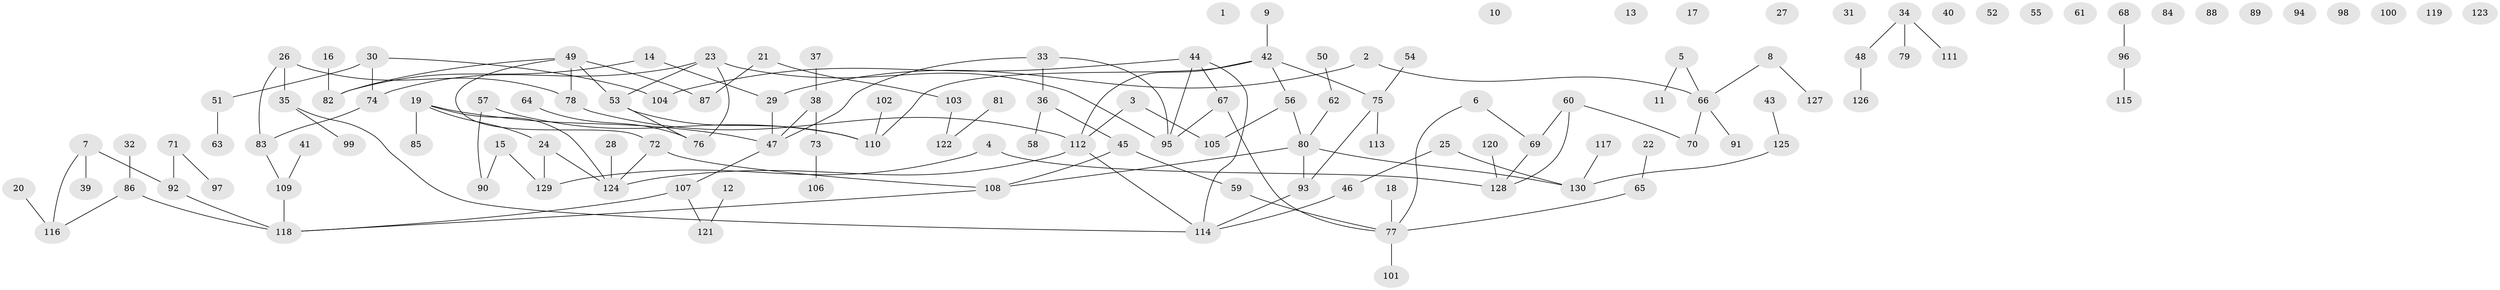 // coarse degree distribution, {0: 0.2, 2: 0.2, 5: 0.044444444444444446, 1: 0.28888888888888886, 3: 0.13333333333333333, 4: 0.05555555555555555, 6: 0.05555555555555555, 7: 0.022222222222222223}
// Generated by graph-tools (version 1.1) at 2025/23/03/03/25 07:23:30]
// undirected, 130 vertices, 134 edges
graph export_dot {
graph [start="1"]
  node [color=gray90,style=filled];
  1;
  2;
  3;
  4;
  5;
  6;
  7;
  8;
  9;
  10;
  11;
  12;
  13;
  14;
  15;
  16;
  17;
  18;
  19;
  20;
  21;
  22;
  23;
  24;
  25;
  26;
  27;
  28;
  29;
  30;
  31;
  32;
  33;
  34;
  35;
  36;
  37;
  38;
  39;
  40;
  41;
  42;
  43;
  44;
  45;
  46;
  47;
  48;
  49;
  50;
  51;
  52;
  53;
  54;
  55;
  56;
  57;
  58;
  59;
  60;
  61;
  62;
  63;
  64;
  65;
  66;
  67;
  68;
  69;
  70;
  71;
  72;
  73;
  74;
  75;
  76;
  77;
  78;
  79;
  80;
  81;
  82;
  83;
  84;
  85;
  86;
  87;
  88;
  89;
  90;
  91;
  92;
  93;
  94;
  95;
  96;
  97;
  98;
  99;
  100;
  101;
  102;
  103;
  104;
  105;
  106;
  107;
  108;
  109;
  110;
  111;
  112;
  113;
  114;
  115;
  116;
  117;
  118;
  119;
  120;
  121;
  122;
  123;
  124;
  125;
  126;
  127;
  128;
  129;
  130;
  2 -- 29;
  2 -- 66;
  3 -- 105;
  3 -- 112;
  4 -- 128;
  4 -- 129;
  5 -- 11;
  5 -- 66;
  6 -- 69;
  6 -- 77;
  7 -- 39;
  7 -- 92;
  7 -- 116;
  8 -- 66;
  8 -- 127;
  9 -- 42;
  12 -- 121;
  14 -- 29;
  14 -- 82;
  15 -- 90;
  15 -- 129;
  16 -- 82;
  18 -- 77;
  19 -- 24;
  19 -- 47;
  19 -- 85;
  19 -- 124;
  20 -- 116;
  21 -- 87;
  21 -- 103;
  22 -- 65;
  23 -- 53;
  23 -- 74;
  23 -- 76;
  23 -- 95;
  24 -- 124;
  24 -- 129;
  25 -- 46;
  25 -- 130;
  26 -- 35;
  26 -- 78;
  26 -- 83;
  28 -- 124;
  29 -- 47;
  30 -- 51;
  30 -- 74;
  30 -- 104;
  32 -- 86;
  33 -- 36;
  33 -- 47;
  33 -- 95;
  34 -- 48;
  34 -- 79;
  34 -- 111;
  35 -- 99;
  35 -- 114;
  36 -- 45;
  36 -- 58;
  37 -- 38;
  38 -- 47;
  38 -- 73;
  41 -- 109;
  42 -- 56;
  42 -- 75;
  42 -- 110;
  42 -- 112;
  43 -- 125;
  44 -- 67;
  44 -- 95;
  44 -- 104;
  44 -- 114;
  45 -- 59;
  45 -- 108;
  46 -- 114;
  47 -- 107;
  48 -- 126;
  49 -- 53;
  49 -- 72;
  49 -- 78;
  49 -- 82;
  49 -- 87;
  50 -- 62;
  51 -- 63;
  53 -- 76;
  53 -- 110;
  54 -- 75;
  56 -- 80;
  56 -- 105;
  57 -- 90;
  57 -- 110;
  59 -- 77;
  60 -- 69;
  60 -- 70;
  60 -- 128;
  62 -- 80;
  64 -- 76;
  65 -- 77;
  66 -- 70;
  66 -- 91;
  67 -- 77;
  67 -- 95;
  68 -- 96;
  69 -- 128;
  71 -- 92;
  71 -- 97;
  72 -- 108;
  72 -- 124;
  73 -- 106;
  74 -- 83;
  75 -- 93;
  75 -- 113;
  77 -- 101;
  78 -- 112;
  80 -- 93;
  80 -- 108;
  80 -- 130;
  81 -- 122;
  83 -- 109;
  86 -- 116;
  86 -- 118;
  92 -- 118;
  93 -- 114;
  96 -- 115;
  102 -- 110;
  103 -- 122;
  107 -- 118;
  107 -- 121;
  108 -- 118;
  109 -- 118;
  112 -- 114;
  112 -- 124;
  117 -- 130;
  120 -- 128;
  125 -- 130;
}

